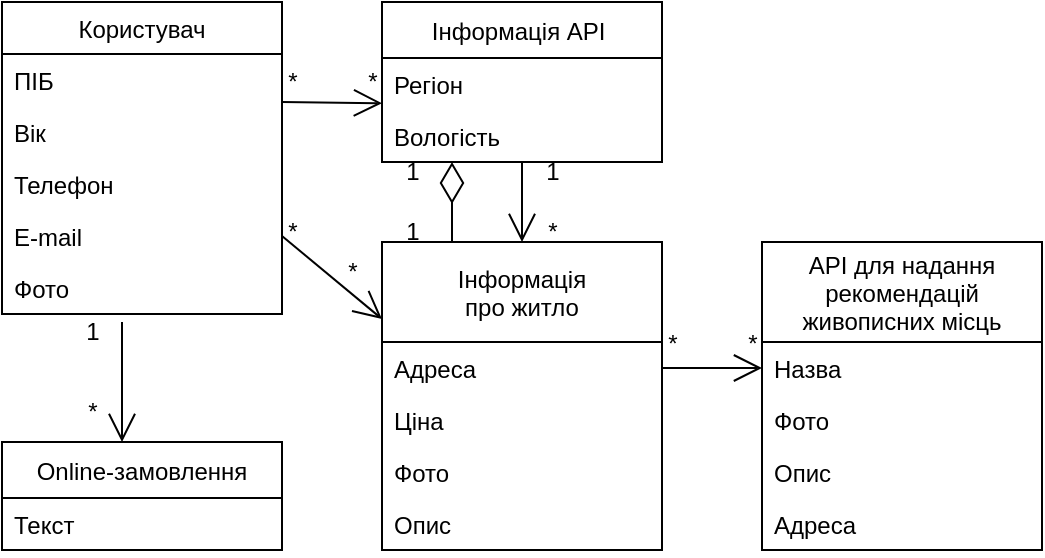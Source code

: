 <mxfile version="20.3.6" type="github"><diagram id="mCyr1kptdM3YggUfpTlr" name="Page-1"><mxGraphModel dx="1038" dy="1647" grid="1" gridSize="10" guides="1" tooltips="1" connect="1" arrows="1" fold="1" page="1" pageScale="1" pageWidth="850" pageHeight="1100" math="0" shadow="0"><root><mxCell id="0"/><mxCell id="1" parent="0"/><mxCell id="RMtQjLJvcsIaxz_irh20-22" value="" style="endArrow=none;html=1;endSize=12;startArrow=diamondThin;startSize=18;startFill=0;entryX=0.25;entryY=0;entryDx=0;entryDy=0;" parent="1" edge="1" target="jVCcC9wVuBLIgn5sHMaD-44"><mxGeometry relative="1" as="geometry"><mxPoint x="285" y="-570" as="sourcePoint"/><mxPoint x="710" y="-560" as="targetPoint"/><Array as="points"/></mxGeometry></mxCell><mxCell id="jVCcC9wVuBLIgn5sHMaD-22" value="Користувач" style="swimlane;fontStyle=0;childLayout=stackLayout;horizontal=1;startSize=26;fillColor=none;horizontalStack=0;resizeParent=1;resizeParentMax=0;resizeLast=0;collapsible=1;marginBottom=0;" vertex="1" parent="1"><mxGeometry x="60.0" y="-650" width="140" height="156" as="geometry"><mxRectangle x="280" y="-970" width="60" height="30" as="alternateBounds"/></mxGeometry></mxCell><mxCell id="jVCcC9wVuBLIgn5sHMaD-23" value="ПІБ" style="text;strokeColor=none;fillColor=none;align=left;verticalAlign=top;spacingLeft=4;spacingRight=4;overflow=hidden;rotatable=0;points=[[0,0.5],[1,0.5]];portConstraint=eastwest;" vertex="1" parent="jVCcC9wVuBLIgn5sHMaD-22"><mxGeometry y="26" width="140" height="26" as="geometry"/></mxCell><mxCell id="jVCcC9wVuBLIgn5sHMaD-24" value="Вік" style="text;strokeColor=none;fillColor=none;align=left;verticalAlign=top;spacingLeft=4;spacingRight=4;overflow=hidden;rotatable=0;points=[[0,0.5],[1,0.5]];portConstraint=eastwest;" vertex="1" parent="jVCcC9wVuBLIgn5sHMaD-22"><mxGeometry y="52" width="140" height="26" as="geometry"/></mxCell><mxCell id="jVCcC9wVuBLIgn5sHMaD-25" value="Телефон" style="text;strokeColor=none;fillColor=none;align=left;verticalAlign=top;spacingLeft=4;spacingRight=4;overflow=hidden;rotatable=0;points=[[0,0.5],[1,0.5]];portConstraint=eastwest;" vertex="1" parent="jVCcC9wVuBLIgn5sHMaD-22"><mxGeometry y="78" width="140" height="26" as="geometry"/></mxCell><mxCell id="jVCcC9wVuBLIgn5sHMaD-31" value="E-mail" style="text;strokeColor=none;fillColor=none;align=left;verticalAlign=top;spacingLeft=4;spacingRight=4;overflow=hidden;rotatable=0;points=[[0,0.5],[1,0.5]];portConstraint=eastwest;" vertex="1" parent="jVCcC9wVuBLIgn5sHMaD-22"><mxGeometry y="104" width="140" height="26" as="geometry"/></mxCell><mxCell id="jVCcC9wVuBLIgn5sHMaD-32" value="Фото" style="text;strokeColor=none;fillColor=none;align=left;verticalAlign=top;spacingLeft=4;spacingRight=4;overflow=hidden;rotatable=0;points=[[0,0.5],[1,0.5]];portConstraint=eastwest;" vertex="1" parent="jVCcC9wVuBLIgn5sHMaD-22"><mxGeometry y="130" width="140" height="26" as="geometry"/></mxCell><mxCell id="jVCcC9wVuBLIgn5sHMaD-33" value="API для надання &#10;рекомендацій &#10;живописних місць" style="swimlane;fontStyle=0;childLayout=stackLayout;horizontal=1;startSize=50;fillColor=none;horizontalStack=0;resizeParent=1;resizeParentMax=0;resizeLast=0;collapsible=1;marginBottom=0;" vertex="1" parent="1"><mxGeometry x="440" y="-530" width="140" height="154" as="geometry"><mxRectangle x="280" y="-970" width="60" height="30" as="alternateBounds"/></mxGeometry></mxCell><mxCell id="jVCcC9wVuBLIgn5sHMaD-34" value="Назва" style="text;strokeColor=none;fillColor=none;align=left;verticalAlign=top;spacingLeft=4;spacingRight=4;overflow=hidden;rotatable=0;points=[[0,0.5],[1,0.5]];portConstraint=eastwest;" vertex="1" parent="jVCcC9wVuBLIgn5sHMaD-33"><mxGeometry y="50" width="140" height="26" as="geometry"/></mxCell><mxCell id="jVCcC9wVuBLIgn5sHMaD-35" value="Фото" style="text;strokeColor=none;fillColor=none;align=left;verticalAlign=top;spacingLeft=4;spacingRight=4;overflow=hidden;rotatable=0;points=[[0,0.5],[1,0.5]];portConstraint=eastwest;" vertex="1" parent="jVCcC9wVuBLIgn5sHMaD-33"><mxGeometry y="76" width="140" height="26" as="geometry"/></mxCell><mxCell id="jVCcC9wVuBLIgn5sHMaD-36" value="Опис" style="text;strokeColor=none;fillColor=none;align=left;verticalAlign=top;spacingLeft=4;spacingRight=4;overflow=hidden;rotatable=0;points=[[0,0.5],[1,0.5]];portConstraint=eastwest;" vertex="1" parent="jVCcC9wVuBLIgn5sHMaD-33"><mxGeometry y="102" width="140" height="26" as="geometry"/></mxCell><mxCell id="jVCcC9wVuBLIgn5sHMaD-37" value="Адреса" style="text;strokeColor=none;fillColor=none;align=left;verticalAlign=top;spacingLeft=4;spacingRight=4;overflow=hidden;rotatable=0;points=[[0,0.5],[1,0.5]];portConstraint=eastwest;" vertex="1" parent="jVCcC9wVuBLIgn5sHMaD-33"><mxGeometry y="128" width="140" height="26" as="geometry"/></mxCell><mxCell id="jVCcC9wVuBLIgn5sHMaD-39" value="Інформація API " style="swimlane;fontStyle=0;childLayout=stackLayout;horizontal=1;startSize=28;fillColor=none;horizontalStack=0;resizeParent=1;resizeParentMax=0;resizeLast=0;collapsible=1;marginBottom=0;" vertex="1" parent="1"><mxGeometry x="250" y="-650" width="140" height="80" as="geometry"><mxRectangle x="280" y="-970" width="60" height="30" as="alternateBounds"/></mxGeometry></mxCell><mxCell id="jVCcC9wVuBLIgn5sHMaD-40" value="Регіон" style="text;strokeColor=none;fillColor=none;align=left;verticalAlign=top;spacingLeft=4;spacingRight=4;overflow=hidden;rotatable=0;points=[[0,0.5],[1,0.5]];portConstraint=eastwest;" vertex="1" parent="jVCcC9wVuBLIgn5sHMaD-39"><mxGeometry y="28" width="140" height="26" as="geometry"/></mxCell><mxCell id="jVCcC9wVuBLIgn5sHMaD-41" value="Вологість" style="text;strokeColor=none;fillColor=none;align=left;verticalAlign=top;spacingLeft=4;spacingRight=4;overflow=hidden;rotatable=0;points=[[0,0.5],[1,0.5]];portConstraint=eastwest;" vertex="1" parent="jVCcC9wVuBLIgn5sHMaD-39"><mxGeometry y="54" width="140" height="26" as="geometry"/></mxCell><mxCell id="jVCcC9wVuBLIgn5sHMaD-44" value="Інформація &#10;про житло" style="swimlane;fontStyle=0;childLayout=stackLayout;horizontal=1;startSize=50;fillColor=none;horizontalStack=0;resizeParent=1;resizeParentMax=0;resizeLast=0;collapsible=1;marginBottom=0;" vertex="1" parent="1"><mxGeometry x="250" y="-530" width="140" height="154" as="geometry"><mxRectangle x="280" y="-970" width="60" height="30" as="alternateBounds"/></mxGeometry></mxCell><mxCell id="jVCcC9wVuBLIgn5sHMaD-45" value="Адреса" style="text;strokeColor=none;fillColor=none;align=left;verticalAlign=top;spacingLeft=4;spacingRight=4;overflow=hidden;rotatable=0;points=[[0,0.5],[1,0.5]];portConstraint=eastwest;" vertex="1" parent="jVCcC9wVuBLIgn5sHMaD-44"><mxGeometry y="50" width="140" height="26" as="geometry"/></mxCell><mxCell id="jVCcC9wVuBLIgn5sHMaD-46" value="Ціна" style="text;strokeColor=none;fillColor=none;align=left;verticalAlign=top;spacingLeft=4;spacingRight=4;overflow=hidden;rotatable=0;points=[[0,0.5],[1,0.5]];portConstraint=eastwest;" vertex="1" parent="jVCcC9wVuBLIgn5sHMaD-44"><mxGeometry y="76" width="140" height="26" as="geometry"/></mxCell><mxCell id="jVCcC9wVuBLIgn5sHMaD-47" value="Фото" style="text;strokeColor=none;fillColor=none;align=left;verticalAlign=top;spacingLeft=4;spacingRight=4;overflow=hidden;rotatable=0;points=[[0,0.5],[1,0.5]];portConstraint=eastwest;" vertex="1" parent="jVCcC9wVuBLIgn5sHMaD-44"><mxGeometry y="102" width="140" height="26" as="geometry"/></mxCell><mxCell id="jVCcC9wVuBLIgn5sHMaD-48" value="Опис" style="text;strokeColor=none;fillColor=none;align=left;verticalAlign=top;spacingLeft=4;spacingRight=4;overflow=hidden;rotatable=0;points=[[0,0.5],[1,0.5]];portConstraint=eastwest;" vertex="1" parent="jVCcC9wVuBLIgn5sHMaD-44"><mxGeometry y="128" width="140" height="26" as="geometry"/></mxCell><mxCell id="jVCcC9wVuBLIgn5sHMaD-49" value="Online-замовлення" style="swimlane;fontStyle=0;childLayout=stackLayout;horizontal=1;startSize=28;fillColor=none;horizontalStack=0;resizeParent=1;resizeParentMax=0;resizeLast=0;collapsible=1;marginBottom=0;" vertex="1" parent="1"><mxGeometry x="60" y="-430" width="140" height="54" as="geometry"><mxRectangle x="280" y="-970" width="60" height="30" as="alternateBounds"/></mxGeometry></mxCell><mxCell id="jVCcC9wVuBLIgn5sHMaD-50" value="Текст" style="text;strokeColor=none;fillColor=none;align=left;verticalAlign=top;spacingLeft=4;spacingRight=4;overflow=hidden;rotatable=0;points=[[0,0.5],[1,0.5]];portConstraint=eastwest;" vertex="1" parent="jVCcC9wVuBLIgn5sHMaD-49"><mxGeometry y="28" width="140" height="26" as="geometry"/></mxCell><mxCell id="jVCcC9wVuBLIgn5sHMaD-53" value="1" style="text;html=1;align=center;verticalAlign=middle;resizable=0;points=[];autosize=1;strokeColor=none;fillColor=none;" vertex="1" parent="1"><mxGeometry x="250" y="-550" width="30" height="30" as="geometry"/></mxCell><mxCell id="jVCcC9wVuBLIgn5sHMaD-54" value="1" style="text;html=1;align=center;verticalAlign=middle;resizable=0;points=[];autosize=1;strokeColor=none;fillColor=none;" vertex="1" parent="1"><mxGeometry x="250" y="-580" width="30" height="30" as="geometry"/></mxCell><mxCell id="jVCcC9wVuBLIgn5sHMaD-55" value="" style="endArrow=none;html=1;startSize=12;startArrow=open;startFill=0;" edge="1" parent="1" source="jVCcC9wVuBLIgn5sHMaD-44"><mxGeometry relative="1" as="geometry"><mxPoint x="390" y="-423" as="sourcePoint"/><mxPoint x="320" y="-570" as="targetPoint"/><Array as="points"/></mxGeometry></mxCell><mxCell id="jVCcC9wVuBLIgn5sHMaD-59" value="*" style="text;html=1;align=center;verticalAlign=middle;resizable=0;points=[];autosize=1;strokeColor=none;fillColor=none;" vertex="1" parent="1"><mxGeometry x="320" y="-550" width="30" height="30" as="geometry"/></mxCell><mxCell id="jVCcC9wVuBLIgn5sHMaD-60" value="1" style="text;html=1;align=center;verticalAlign=middle;resizable=0;points=[];autosize=1;strokeColor=none;fillColor=none;" vertex="1" parent="1"><mxGeometry x="320" y="-580" width="30" height="30" as="geometry"/></mxCell><mxCell id="jVCcC9wVuBLIgn5sHMaD-62" value="" style="endArrow=none;html=1;startSize=12;startArrow=open;startFill=0;entryX=1;entryY=0.5;entryDx=0;entryDy=0;exitX=0;exitY=0.5;exitDx=0;exitDy=0;" edge="1" parent="1" source="jVCcC9wVuBLIgn5sHMaD-34" target="jVCcC9wVuBLIgn5sHMaD-45"><mxGeometry relative="1" as="geometry"><mxPoint x="490" y="-610" as="sourcePoint"/><mxPoint x="500" y="-560" as="targetPoint"/><Array as="points"/></mxGeometry></mxCell><mxCell id="jVCcC9wVuBLIgn5sHMaD-63" value="*" style="text;html=1;align=center;verticalAlign=middle;resizable=0;points=[];autosize=1;strokeColor=none;fillColor=none;" vertex="1" parent="1"><mxGeometry x="380" y="-494" width="30" height="30" as="geometry"/></mxCell><mxCell id="jVCcC9wVuBLIgn5sHMaD-64" value="*" style="text;html=1;align=center;verticalAlign=middle;resizable=0;points=[];autosize=1;strokeColor=none;fillColor=none;" vertex="1" parent="1"><mxGeometry x="420" y="-494" width="30" height="30" as="geometry"/></mxCell><mxCell id="jVCcC9wVuBLIgn5sHMaD-65" value="" style="endArrow=none;html=1;startSize=12;startArrow=open;startFill=0;exitX=0;exitY=-0.131;exitDx=0;exitDy=0;exitPerimeter=0;" edge="1" parent="1" source="jVCcC9wVuBLIgn5sHMaD-41"><mxGeometry relative="1" as="geometry"><mxPoint x="450" y="-457" as="sourcePoint"/><mxPoint x="200" y="-600" as="targetPoint"/><Array as="points"/></mxGeometry></mxCell><mxCell id="jVCcC9wVuBLIgn5sHMaD-66" value="*" style="text;html=1;align=center;verticalAlign=middle;resizable=0;points=[];autosize=1;strokeColor=none;fillColor=none;" vertex="1" parent="1"><mxGeometry x="190" y="-625" width="30" height="30" as="geometry"/></mxCell><mxCell id="jVCcC9wVuBLIgn5sHMaD-67" value="*" style="text;html=1;align=center;verticalAlign=middle;resizable=0;points=[];autosize=1;strokeColor=none;fillColor=none;" vertex="1" parent="1"><mxGeometry x="230" y="-625" width="30" height="30" as="geometry"/></mxCell><mxCell id="jVCcC9wVuBLIgn5sHMaD-68" value="" style="endArrow=none;html=1;startSize=12;startArrow=open;startFill=0;" edge="1" parent="1"><mxGeometry relative="1" as="geometry"><mxPoint x="120" y="-430" as="sourcePoint"/><mxPoint x="120" y="-490" as="targetPoint"/><Array as="points"/></mxGeometry></mxCell><mxCell id="jVCcC9wVuBLIgn5sHMaD-69" value="1" style="text;html=1;align=center;verticalAlign=middle;resizable=0;points=[];autosize=1;strokeColor=none;fillColor=none;" vertex="1" parent="1"><mxGeometry x="90" y="-500" width="30" height="30" as="geometry"/></mxCell><mxCell id="jVCcC9wVuBLIgn5sHMaD-70" value="*" style="text;html=1;align=center;verticalAlign=middle;resizable=0;points=[];autosize=1;strokeColor=none;fillColor=none;" vertex="1" parent="1"><mxGeometry x="90" y="-460" width="30" height="30" as="geometry"/></mxCell><mxCell id="jVCcC9wVuBLIgn5sHMaD-71" value="" style="endArrow=none;html=1;startSize=12;startArrow=open;startFill=0;entryX=1;entryY=0.5;entryDx=0;entryDy=0;exitX=0;exitY=0.25;exitDx=0;exitDy=0;" edge="1" parent="1" source="jVCcC9wVuBLIgn5sHMaD-44" target="jVCcC9wVuBLIgn5sHMaD-31"><mxGeometry relative="1" as="geometry"><mxPoint x="450" y="-457" as="sourcePoint"/><mxPoint x="400" y="-457" as="targetPoint"/><Array as="points"/></mxGeometry></mxCell><mxCell id="jVCcC9wVuBLIgn5sHMaD-72" value="*" style="text;html=1;align=center;verticalAlign=middle;resizable=0;points=[];autosize=1;strokeColor=none;fillColor=none;" vertex="1" parent="1"><mxGeometry x="190" y="-550" width="30" height="30" as="geometry"/></mxCell><mxCell id="jVCcC9wVuBLIgn5sHMaD-73" value="*" style="text;html=1;align=center;verticalAlign=middle;resizable=0;points=[];autosize=1;strokeColor=none;fillColor=none;" vertex="1" parent="1"><mxGeometry x="220" y="-530" width="30" height="30" as="geometry"/></mxCell></root></mxGraphModel></diagram></mxfile>